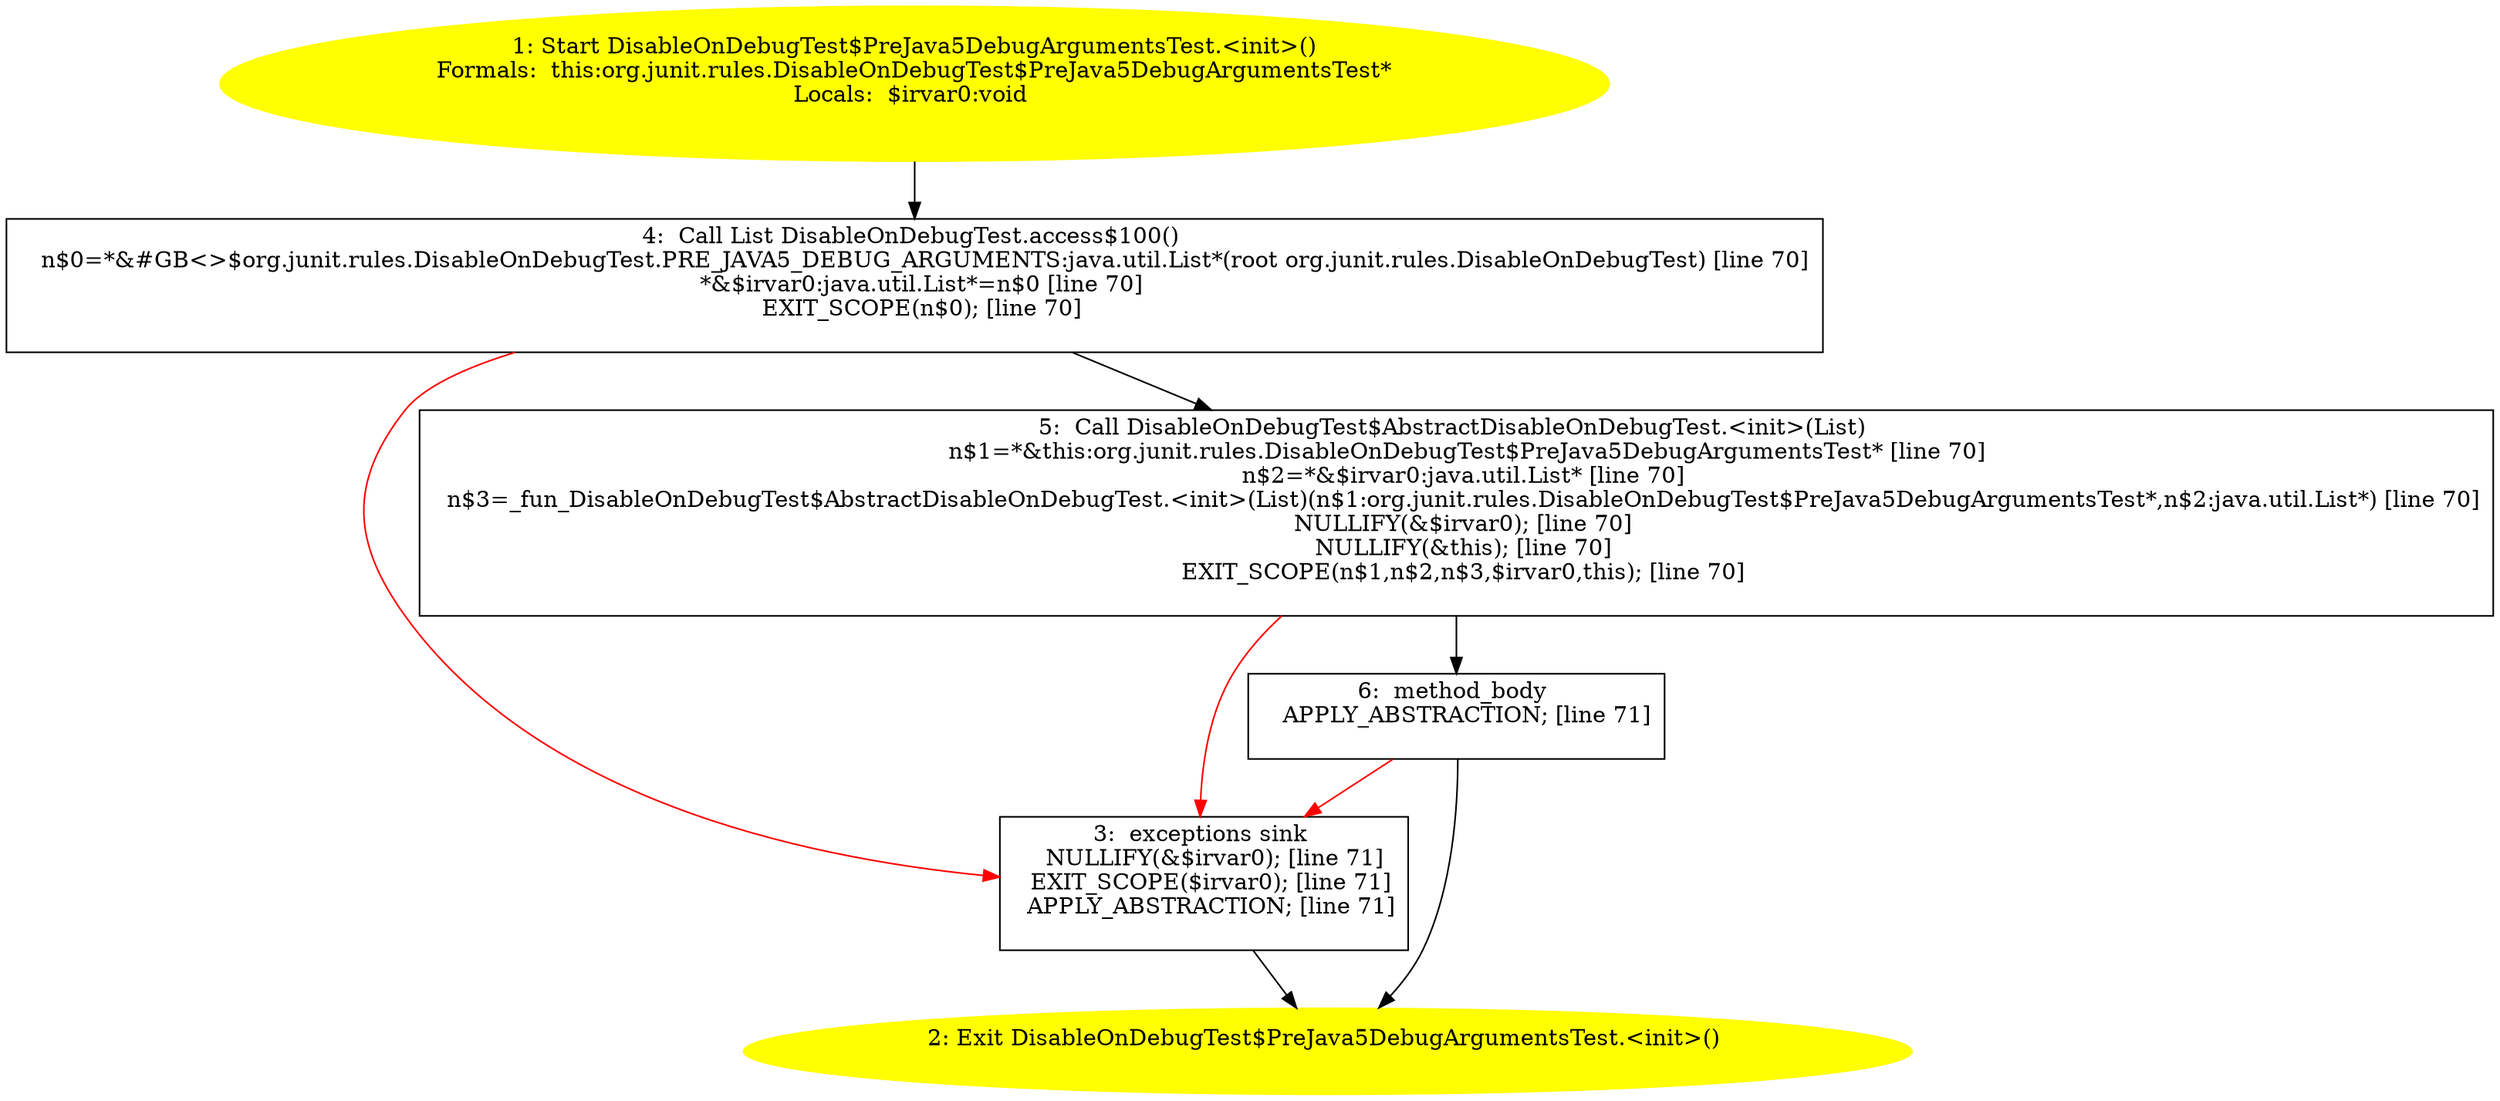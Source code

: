 /* @generated */
digraph cfg {
"org.junit.rules.DisableOnDebugTest$PreJava5DebugArgumentsTest.<init>().dde39ea10bc7c04b884c11f25602301a_1" [label="1: Start DisableOnDebugTest$PreJava5DebugArgumentsTest.<init>()\nFormals:  this:org.junit.rules.DisableOnDebugTest$PreJava5DebugArgumentsTest*\nLocals:  $irvar0:void \n  " color=yellow style=filled]
	

	 "org.junit.rules.DisableOnDebugTest$PreJava5DebugArgumentsTest.<init>().dde39ea10bc7c04b884c11f25602301a_1" -> "org.junit.rules.DisableOnDebugTest$PreJava5DebugArgumentsTest.<init>().dde39ea10bc7c04b884c11f25602301a_4" ;
"org.junit.rules.DisableOnDebugTest$PreJava5DebugArgumentsTest.<init>().dde39ea10bc7c04b884c11f25602301a_2" [label="2: Exit DisableOnDebugTest$PreJava5DebugArgumentsTest.<init>() \n  " color=yellow style=filled]
	

"org.junit.rules.DisableOnDebugTest$PreJava5DebugArgumentsTest.<init>().dde39ea10bc7c04b884c11f25602301a_3" [label="3:  exceptions sink \n   NULLIFY(&$irvar0); [line 71]\n  EXIT_SCOPE($irvar0); [line 71]\n  APPLY_ABSTRACTION; [line 71]\n " shape="box"]
	

	 "org.junit.rules.DisableOnDebugTest$PreJava5DebugArgumentsTest.<init>().dde39ea10bc7c04b884c11f25602301a_3" -> "org.junit.rules.DisableOnDebugTest$PreJava5DebugArgumentsTest.<init>().dde39ea10bc7c04b884c11f25602301a_2" ;
"org.junit.rules.DisableOnDebugTest$PreJava5DebugArgumentsTest.<init>().dde39ea10bc7c04b884c11f25602301a_4" [label="4:  Call List DisableOnDebugTest.access$100() \n   n$0=*&#GB<>$org.junit.rules.DisableOnDebugTest.PRE_JAVA5_DEBUG_ARGUMENTS:java.util.List*(root org.junit.rules.DisableOnDebugTest) [line 70]\n  *&$irvar0:java.util.List*=n$0 [line 70]\n  EXIT_SCOPE(n$0); [line 70]\n " shape="box"]
	

	 "org.junit.rules.DisableOnDebugTest$PreJava5DebugArgumentsTest.<init>().dde39ea10bc7c04b884c11f25602301a_4" -> "org.junit.rules.DisableOnDebugTest$PreJava5DebugArgumentsTest.<init>().dde39ea10bc7c04b884c11f25602301a_5" ;
	 "org.junit.rules.DisableOnDebugTest$PreJava5DebugArgumentsTest.<init>().dde39ea10bc7c04b884c11f25602301a_4" -> "org.junit.rules.DisableOnDebugTest$PreJava5DebugArgumentsTest.<init>().dde39ea10bc7c04b884c11f25602301a_3" [color="red" ];
"org.junit.rules.DisableOnDebugTest$PreJava5DebugArgumentsTest.<init>().dde39ea10bc7c04b884c11f25602301a_5" [label="5:  Call DisableOnDebugTest$AbstractDisableOnDebugTest.<init>(List) \n   n$1=*&this:org.junit.rules.DisableOnDebugTest$PreJava5DebugArgumentsTest* [line 70]\n  n$2=*&$irvar0:java.util.List* [line 70]\n  n$3=_fun_DisableOnDebugTest$AbstractDisableOnDebugTest.<init>(List)(n$1:org.junit.rules.DisableOnDebugTest$PreJava5DebugArgumentsTest*,n$2:java.util.List*) [line 70]\n  NULLIFY(&$irvar0); [line 70]\n  NULLIFY(&this); [line 70]\n  EXIT_SCOPE(n$1,n$2,n$3,$irvar0,this); [line 70]\n " shape="box"]
	

	 "org.junit.rules.DisableOnDebugTest$PreJava5DebugArgumentsTest.<init>().dde39ea10bc7c04b884c11f25602301a_5" -> "org.junit.rules.DisableOnDebugTest$PreJava5DebugArgumentsTest.<init>().dde39ea10bc7c04b884c11f25602301a_6" ;
	 "org.junit.rules.DisableOnDebugTest$PreJava5DebugArgumentsTest.<init>().dde39ea10bc7c04b884c11f25602301a_5" -> "org.junit.rules.DisableOnDebugTest$PreJava5DebugArgumentsTest.<init>().dde39ea10bc7c04b884c11f25602301a_3" [color="red" ];
"org.junit.rules.DisableOnDebugTest$PreJava5DebugArgumentsTest.<init>().dde39ea10bc7c04b884c11f25602301a_6" [label="6:  method_body \n   APPLY_ABSTRACTION; [line 71]\n " shape="box"]
	

	 "org.junit.rules.DisableOnDebugTest$PreJava5DebugArgumentsTest.<init>().dde39ea10bc7c04b884c11f25602301a_6" -> "org.junit.rules.DisableOnDebugTest$PreJava5DebugArgumentsTest.<init>().dde39ea10bc7c04b884c11f25602301a_2" ;
	 "org.junit.rules.DisableOnDebugTest$PreJava5DebugArgumentsTest.<init>().dde39ea10bc7c04b884c11f25602301a_6" -> "org.junit.rules.DisableOnDebugTest$PreJava5DebugArgumentsTest.<init>().dde39ea10bc7c04b884c11f25602301a_3" [color="red" ];
}

